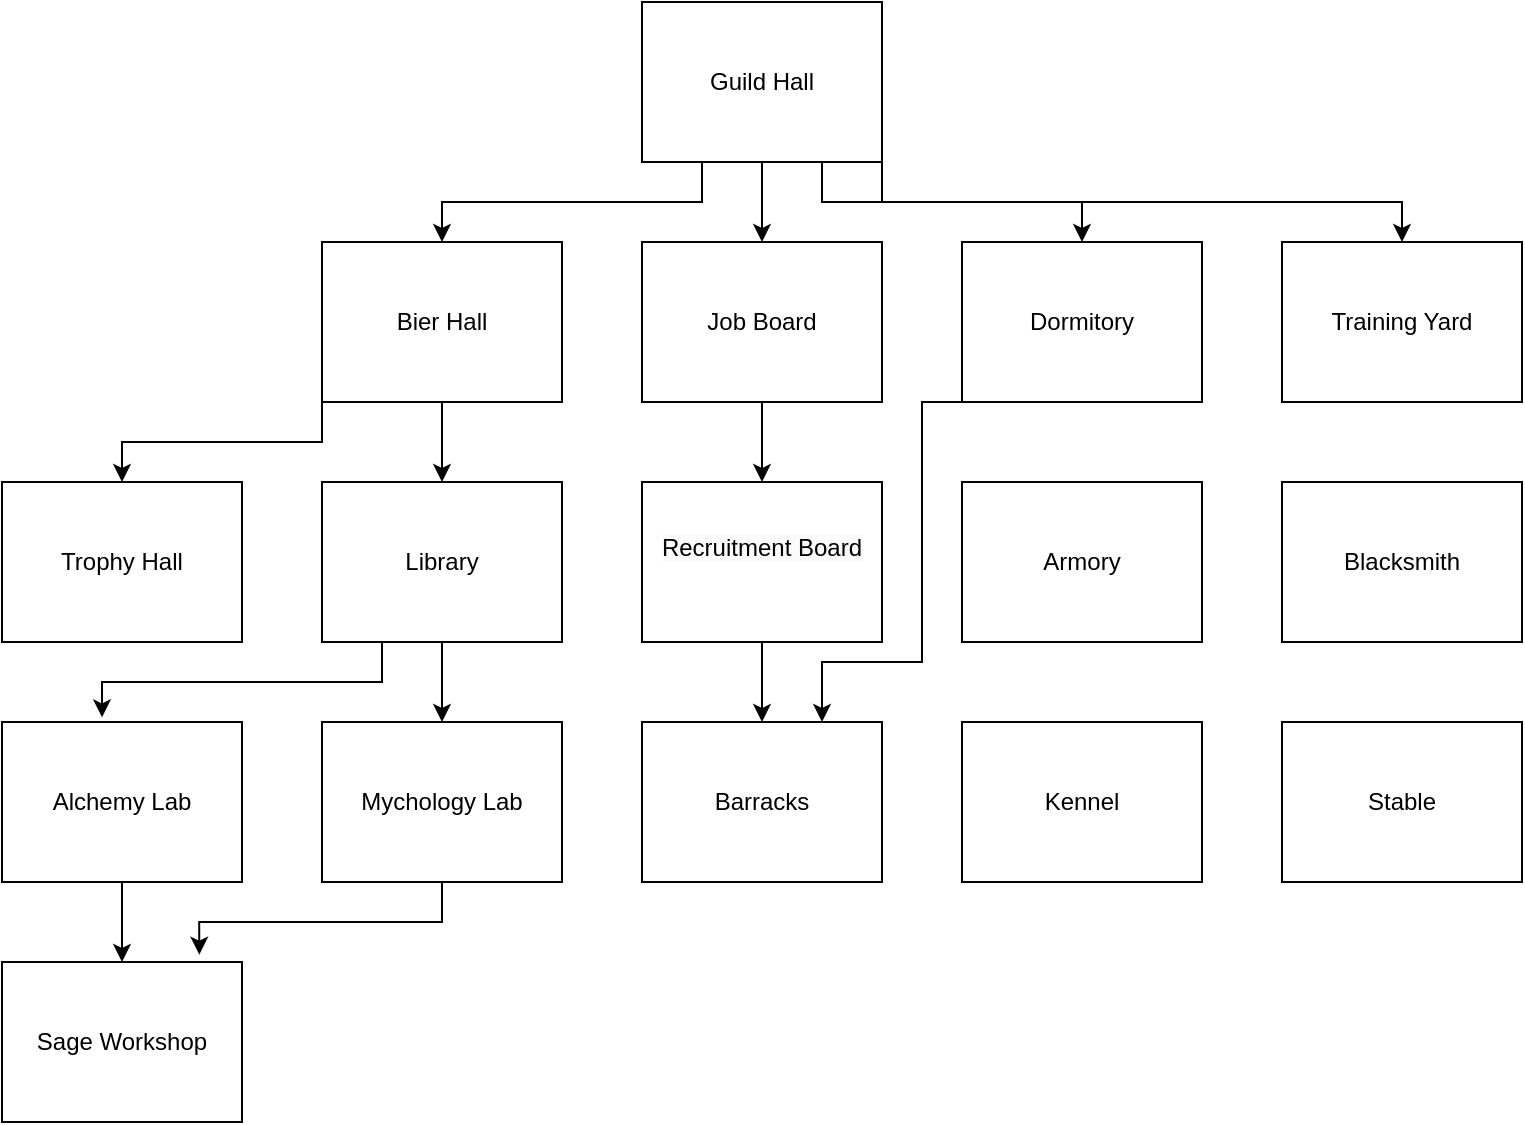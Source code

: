 <mxfile version="26.1.3">
  <diagram name="Page-1" id="7Pzd54XaaaVE_Tquv6VG">
    <mxGraphModel dx="1018" dy="701" grid="1" gridSize="10" guides="1" tooltips="1" connect="1" arrows="1" fold="1" page="1" pageScale="1" pageWidth="850" pageHeight="1100" math="0" shadow="0">
      <root>
        <mxCell id="0" />
        <mxCell id="1" parent="0" />
        <mxCell id="VHVBHo6u8znhHrg9d9eZ-47" style="edgeStyle=orthogonalEdgeStyle;rounded=0;orthogonalLoop=1;jettySize=auto;html=1;exitX=0.25;exitY=1;exitDx=0;exitDy=0;entryX=0.5;entryY=0;entryDx=0;entryDy=0;" edge="1" parent="1" source="VHVBHo6u8znhHrg9d9eZ-2" target="VHVBHo6u8znhHrg9d9eZ-12">
          <mxGeometry relative="1" as="geometry" />
        </mxCell>
        <mxCell id="VHVBHo6u8znhHrg9d9eZ-48" style="edgeStyle=orthogonalEdgeStyle;rounded=0;orthogonalLoop=1;jettySize=auto;html=1;exitX=0.75;exitY=1;exitDx=0;exitDy=0;entryX=0.5;entryY=0;entryDx=0;entryDy=0;" edge="1" parent="1" source="VHVBHo6u8znhHrg9d9eZ-2" target="VHVBHo6u8znhHrg9d9eZ-19">
          <mxGeometry relative="1" as="geometry" />
        </mxCell>
        <mxCell id="VHVBHo6u8znhHrg9d9eZ-49" style="edgeStyle=orthogonalEdgeStyle;rounded=0;orthogonalLoop=1;jettySize=auto;html=1;exitX=1;exitY=1;exitDx=0;exitDy=0;entryX=0.5;entryY=0;entryDx=0;entryDy=0;" edge="1" parent="1" source="VHVBHo6u8znhHrg9d9eZ-2" target="VHVBHo6u8znhHrg9d9eZ-14">
          <mxGeometry relative="1" as="geometry" />
        </mxCell>
        <mxCell id="VHVBHo6u8znhHrg9d9eZ-2" value="Guild Hall" style="rounded=0;whiteSpace=wrap;html=1;" vertex="1" parent="1">
          <mxGeometry x="360" y="40" width="120" height="80" as="geometry" />
        </mxCell>
        <mxCell id="VHVBHo6u8znhHrg9d9eZ-57" style="edgeStyle=orthogonalEdgeStyle;rounded=0;orthogonalLoop=1;jettySize=auto;html=1;exitX=0.5;exitY=1;exitDx=0;exitDy=0;" edge="1" parent="1" source="VHVBHo6u8znhHrg9d9eZ-4" target="VHVBHo6u8znhHrg9d9eZ-10">
          <mxGeometry relative="1" as="geometry" />
        </mxCell>
        <mxCell id="VHVBHo6u8znhHrg9d9eZ-4" value="&#xa;&lt;span style=&quot;color: rgb(0, 0, 0); font-family: Helvetica; font-size: 12px; font-style: normal; font-variant-ligatures: normal; font-variant-caps: normal; font-weight: 400; letter-spacing: normal; orphans: 2; text-align: center; text-indent: 0px; text-transform: none; widows: 2; word-spacing: 0px; -webkit-text-stroke-width: 0px; white-space: normal; background-color: rgb(251, 251, 251); text-decoration-thickness: initial; text-decoration-style: initial; text-decoration-color: initial; display: inline !important; float: none;&quot;&gt;Recruitment Board&lt;/span&gt;&#xa;&#xa;" style="rounded=0;whiteSpace=wrap;html=1;" vertex="1" parent="1">
          <mxGeometry x="360" y="280" width="120" height="80" as="geometry" />
        </mxCell>
        <mxCell id="VHVBHo6u8znhHrg9d9eZ-6" value="Armory" style="rounded=0;whiteSpace=wrap;html=1;" vertex="1" parent="1">
          <mxGeometry x="520" y="280" width="120" height="80" as="geometry" />
        </mxCell>
        <mxCell id="VHVBHo6u8znhHrg9d9eZ-7" value="Blacksmith" style="rounded=0;whiteSpace=wrap;html=1;" vertex="1" parent="1">
          <mxGeometry x="680" y="280" width="120" height="80" as="geometry" />
        </mxCell>
        <mxCell id="VHVBHo6u8znhHrg9d9eZ-8" value="Trophy Hall" style="rounded=0;whiteSpace=wrap;html=1;" vertex="1" parent="1">
          <mxGeometry x="40" y="280" width="120" height="80" as="geometry" />
        </mxCell>
        <mxCell id="VHVBHo6u8znhHrg9d9eZ-9" value="Mychology Lab" style="rounded=0;whiteSpace=wrap;html=1;" vertex="1" parent="1">
          <mxGeometry x="200" y="400" width="120" height="80" as="geometry" />
        </mxCell>
        <mxCell id="VHVBHo6u8znhHrg9d9eZ-10" value="Barracks" style="rounded=0;whiteSpace=wrap;html=1;" vertex="1" parent="1">
          <mxGeometry x="360" y="400" width="120" height="80" as="geometry" />
        </mxCell>
        <mxCell id="VHVBHo6u8znhHrg9d9eZ-51" style="edgeStyle=orthogonalEdgeStyle;rounded=0;orthogonalLoop=1;jettySize=auto;html=1;exitX=0.5;exitY=1;exitDx=0;exitDy=0;entryX=0.5;entryY=0;entryDx=0;entryDy=0;" edge="1" parent="1" source="VHVBHo6u8znhHrg9d9eZ-12" target="VHVBHo6u8znhHrg9d9eZ-18">
          <mxGeometry relative="1" as="geometry" />
        </mxCell>
        <mxCell id="VHVBHo6u8znhHrg9d9eZ-52" style="edgeStyle=orthogonalEdgeStyle;rounded=0;orthogonalLoop=1;jettySize=auto;html=1;exitX=0;exitY=1;exitDx=0;exitDy=0;entryX=0.5;entryY=0;entryDx=0;entryDy=0;" edge="1" parent="1" source="VHVBHo6u8znhHrg9d9eZ-12" target="VHVBHo6u8znhHrg9d9eZ-8">
          <mxGeometry relative="1" as="geometry" />
        </mxCell>
        <mxCell id="VHVBHo6u8znhHrg9d9eZ-12" value="Bier Hall" style="rounded=0;whiteSpace=wrap;html=1;" vertex="1" parent="1">
          <mxGeometry x="200" y="160" width="120" height="80" as="geometry" />
        </mxCell>
        <mxCell id="VHVBHo6u8znhHrg9d9eZ-13" value="Kennel" style="rounded=0;whiteSpace=wrap;html=1;" vertex="1" parent="1">
          <mxGeometry x="520" y="400" width="120" height="80" as="geometry" />
        </mxCell>
        <mxCell id="VHVBHo6u8znhHrg9d9eZ-14" value="Training Yard" style="rounded=0;whiteSpace=wrap;html=1;" vertex="1" parent="1">
          <mxGeometry x="680" y="160" width="120" height="80" as="geometry" />
        </mxCell>
        <mxCell id="VHVBHo6u8znhHrg9d9eZ-15" value="Stable" style="rounded=0;whiteSpace=wrap;html=1;" vertex="1" parent="1">
          <mxGeometry x="680" y="400" width="120" height="80" as="geometry" />
        </mxCell>
        <mxCell id="VHVBHo6u8znhHrg9d9eZ-16" value="Sage Workshop" style="rounded=0;whiteSpace=wrap;html=1;" vertex="1" parent="1">
          <mxGeometry x="40" y="520" width="120" height="80" as="geometry" />
        </mxCell>
        <mxCell id="VHVBHo6u8znhHrg9d9eZ-55" style="edgeStyle=orthogonalEdgeStyle;rounded=0;orthogonalLoop=1;jettySize=auto;html=1;exitX=0.5;exitY=1;exitDx=0;exitDy=0;" edge="1" parent="1" source="VHVBHo6u8znhHrg9d9eZ-17" target="VHVBHo6u8znhHrg9d9eZ-16">
          <mxGeometry relative="1" as="geometry" />
        </mxCell>
        <mxCell id="VHVBHo6u8znhHrg9d9eZ-17" value="Alchemy Lab" style="rounded=0;whiteSpace=wrap;html=1;" vertex="1" parent="1">
          <mxGeometry x="40" y="400" width="120" height="80" as="geometry" />
        </mxCell>
        <mxCell id="VHVBHo6u8znhHrg9d9eZ-53" style="edgeStyle=orthogonalEdgeStyle;rounded=0;orthogonalLoop=1;jettySize=auto;html=1;exitX=0.5;exitY=1;exitDx=0;exitDy=0;" edge="1" parent="1" source="VHVBHo6u8znhHrg9d9eZ-18" target="VHVBHo6u8znhHrg9d9eZ-9">
          <mxGeometry relative="1" as="geometry" />
        </mxCell>
        <mxCell id="VHVBHo6u8znhHrg9d9eZ-18" value="Library" style="rounded=0;whiteSpace=wrap;html=1;" vertex="1" parent="1">
          <mxGeometry x="200" y="280" width="120" height="80" as="geometry" />
        </mxCell>
        <mxCell id="VHVBHo6u8znhHrg9d9eZ-58" style="edgeStyle=orthogonalEdgeStyle;rounded=0;orthogonalLoop=1;jettySize=auto;html=1;exitX=0;exitY=1;exitDx=0;exitDy=0;entryX=0.75;entryY=0;entryDx=0;entryDy=0;" edge="1" parent="1" source="VHVBHo6u8znhHrg9d9eZ-19" target="VHVBHo6u8znhHrg9d9eZ-10">
          <mxGeometry relative="1" as="geometry">
            <mxPoint x="480" y="400" as="targetPoint" />
            <Array as="points">
              <mxPoint x="500" y="240" />
              <mxPoint x="500" y="370" />
              <mxPoint x="450" y="370" />
            </Array>
          </mxGeometry>
        </mxCell>
        <mxCell id="VHVBHo6u8znhHrg9d9eZ-19" value="Dormitory" style="rounded=0;whiteSpace=wrap;html=1;" vertex="1" parent="1">
          <mxGeometry x="520" y="160" width="120" height="80" as="geometry" />
        </mxCell>
        <mxCell id="VHVBHo6u8znhHrg9d9eZ-34" style="edgeStyle=orthogonalEdgeStyle;rounded=0;orthogonalLoop=1;jettySize=auto;html=1;exitX=0.5;exitY=1;exitDx=0;exitDy=0;endArrow=none;startFill=0;" edge="1" parent="1" source="VHVBHo6u8znhHrg9d9eZ-12" target="VHVBHo6u8znhHrg9d9eZ-12">
          <mxGeometry relative="1" as="geometry" />
        </mxCell>
        <mxCell id="VHVBHo6u8znhHrg9d9eZ-50" style="edgeStyle=orthogonalEdgeStyle;rounded=0;orthogonalLoop=1;jettySize=auto;html=1;exitX=0.5;exitY=1;exitDx=0;exitDy=0;" edge="1" parent="1" source="VHVBHo6u8znhHrg9d9eZ-43" target="VHVBHo6u8znhHrg9d9eZ-4">
          <mxGeometry relative="1" as="geometry" />
        </mxCell>
        <mxCell id="VHVBHo6u8znhHrg9d9eZ-43" value="Job Board" style="rounded=0;whiteSpace=wrap;html=1;" vertex="1" parent="1">
          <mxGeometry x="360" y="160" width="120" height="80" as="geometry" />
        </mxCell>
        <mxCell id="VHVBHo6u8znhHrg9d9eZ-46" value="" style="endArrow=classic;html=1;rounded=0;exitX=0.5;exitY=1;exitDx=0;exitDy=0;" edge="1" parent="1" source="VHVBHo6u8znhHrg9d9eZ-2" target="VHVBHo6u8znhHrg9d9eZ-43">
          <mxGeometry width="50" height="50" relative="1" as="geometry">
            <mxPoint x="300" y="390" as="sourcePoint" />
            <mxPoint x="350" y="340" as="targetPoint" />
          </mxGeometry>
        </mxCell>
        <mxCell id="VHVBHo6u8znhHrg9d9eZ-54" style="edgeStyle=orthogonalEdgeStyle;rounded=0;orthogonalLoop=1;jettySize=auto;html=1;exitX=0.25;exitY=1;exitDx=0;exitDy=0;entryX=0.417;entryY=-0.029;entryDx=0;entryDy=0;entryPerimeter=0;" edge="1" parent="1" source="VHVBHo6u8znhHrg9d9eZ-18" target="VHVBHo6u8znhHrg9d9eZ-17">
          <mxGeometry relative="1" as="geometry" />
        </mxCell>
        <mxCell id="VHVBHo6u8znhHrg9d9eZ-56" style="edgeStyle=orthogonalEdgeStyle;rounded=0;orthogonalLoop=1;jettySize=auto;html=1;exitX=0.5;exitY=1;exitDx=0;exitDy=0;entryX=0.822;entryY=-0.046;entryDx=0;entryDy=0;entryPerimeter=0;" edge="1" parent="1" source="VHVBHo6u8znhHrg9d9eZ-9" target="VHVBHo6u8znhHrg9d9eZ-16">
          <mxGeometry relative="1" as="geometry" />
        </mxCell>
      </root>
    </mxGraphModel>
  </diagram>
</mxfile>
